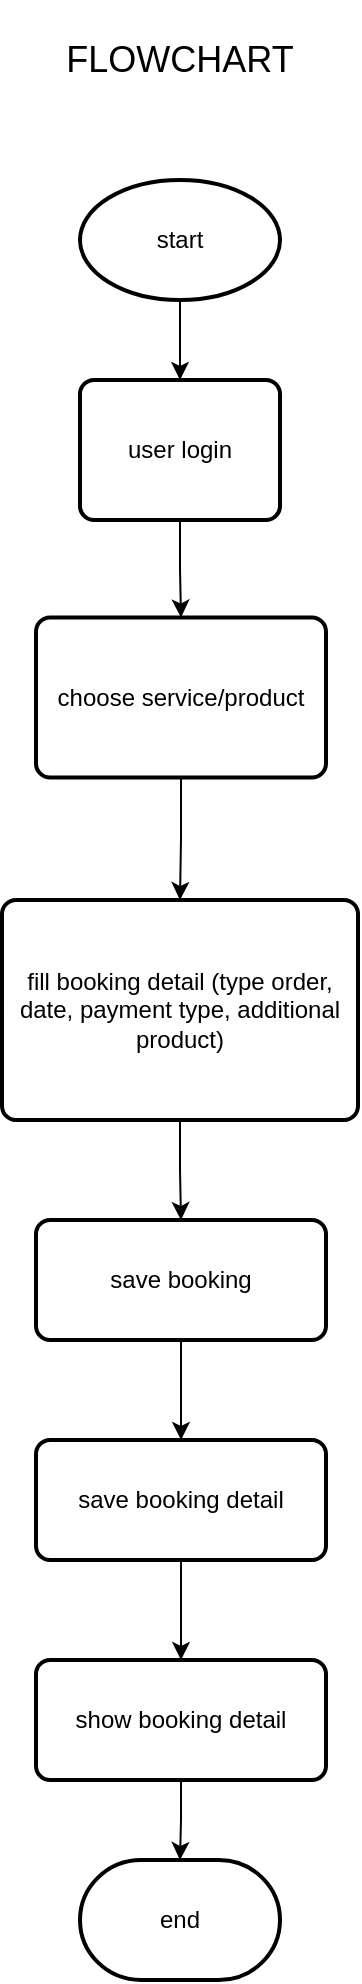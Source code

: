 <mxfile version="28.1.0" pages="5">
  <diagram name="Page-1" id="NeM-K4i7D9yhq6tZwOHm">
    <mxGraphModel dx="1678" dy="1095" grid="1" gridSize="10" guides="1" tooltips="1" connect="1" arrows="1" fold="1" page="1" pageScale="1" pageWidth="850" pageHeight="1100" math="0" shadow="0">
      <root>
        <mxCell id="0" />
        <mxCell id="1" parent="0" />
        <mxCell id="0afuvJLC-8EzgiXbO_Ry-1" value="&lt;font style=&quot;font-size: 18px;&quot;&gt;FLOWCHART&lt;/font&gt;" style="text;html=1;align=center;verticalAlign=middle;whiteSpace=wrap;rounded=0;" parent="1" vertex="1">
          <mxGeometry x="355" y="20" width="140" height="60" as="geometry" />
        </mxCell>
        <mxCell id="DWsuAbHVXny6Xt4-dN85-27" style="edgeStyle=orthogonalEdgeStyle;rounded=0;orthogonalLoop=1;jettySize=auto;html=1;exitX=0.5;exitY=1;exitDx=0;exitDy=0;exitPerimeter=0;entryX=0.5;entryY=0;entryDx=0;entryDy=0;" parent="1" source="DWsuAbHVXny6Xt4-dN85-17" target="DWsuAbHVXny6Xt4-dN85-18" edge="1">
          <mxGeometry relative="1" as="geometry" />
        </mxCell>
        <mxCell id="DWsuAbHVXny6Xt4-dN85-17" value="start" style="strokeWidth=2;html=1;shape=mxgraph.flowchart.start_1;whiteSpace=wrap;" parent="1" vertex="1">
          <mxGeometry x="375" y="110" width="100" height="60" as="geometry" />
        </mxCell>
        <mxCell id="DWsuAbHVXny6Xt4-dN85-28" style="edgeStyle=orthogonalEdgeStyle;rounded=0;orthogonalLoop=1;jettySize=auto;html=1;exitX=0.5;exitY=1;exitDx=0;exitDy=0;entryX=0.5;entryY=0;entryDx=0;entryDy=0;" parent="1" source="DWsuAbHVXny6Xt4-dN85-18" target="DWsuAbHVXny6Xt4-dN85-19" edge="1">
          <mxGeometry relative="1" as="geometry" />
        </mxCell>
        <mxCell id="DWsuAbHVXny6Xt4-dN85-18" value="user login" style="rounded=1;whiteSpace=wrap;html=1;absoluteArcSize=1;arcSize=14;strokeWidth=2;" parent="1" vertex="1">
          <mxGeometry x="375" y="210" width="100" height="70" as="geometry" />
        </mxCell>
        <mxCell id="DWsuAbHVXny6Xt4-dN85-29" style="edgeStyle=orthogonalEdgeStyle;rounded=0;orthogonalLoop=1;jettySize=auto;html=1;exitX=0.5;exitY=1;exitDx=0;exitDy=0;" parent="1" source="DWsuAbHVXny6Xt4-dN85-19" target="DWsuAbHVXny6Xt4-dN85-20" edge="1">
          <mxGeometry relative="1" as="geometry" />
        </mxCell>
        <mxCell id="DWsuAbHVXny6Xt4-dN85-19" value="choose service/product" style="rounded=1;whiteSpace=wrap;html=1;absoluteArcSize=1;arcSize=14;strokeWidth=2;" parent="1" vertex="1">
          <mxGeometry x="353" y="328.75" width="145" height="80" as="geometry" />
        </mxCell>
        <mxCell id="DWsuAbHVXny6Xt4-dN85-30" style="edgeStyle=orthogonalEdgeStyle;rounded=0;orthogonalLoop=1;jettySize=auto;html=1;exitX=0.5;exitY=1;exitDx=0;exitDy=0;entryX=0.5;entryY=0;entryDx=0;entryDy=0;" parent="1" source="DWsuAbHVXny6Xt4-dN85-20" target="DWsuAbHVXny6Xt4-dN85-21" edge="1">
          <mxGeometry relative="1" as="geometry" />
        </mxCell>
        <mxCell id="DWsuAbHVXny6Xt4-dN85-20" value="fill booking detail (type order, date, payment type, additional product)" style="rounded=1;whiteSpace=wrap;html=1;absoluteArcSize=1;arcSize=14;strokeWidth=2;" parent="1" vertex="1">
          <mxGeometry x="336" y="470" width="178" height="110" as="geometry" />
        </mxCell>
        <mxCell id="DWsuAbHVXny6Xt4-dN85-31" style="edgeStyle=orthogonalEdgeStyle;rounded=0;orthogonalLoop=1;jettySize=auto;html=1;exitX=0.5;exitY=1;exitDx=0;exitDy=0;entryX=0.5;entryY=0;entryDx=0;entryDy=0;" parent="1" source="DWsuAbHVXny6Xt4-dN85-21" target="DWsuAbHVXny6Xt4-dN85-22" edge="1">
          <mxGeometry relative="1" as="geometry" />
        </mxCell>
        <mxCell id="DWsuAbHVXny6Xt4-dN85-21" value="save booking" style="rounded=1;whiteSpace=wrap;html=1;absoluteArcSize=1;arcSize=14;strokeWidth=2;" parent="1" vertex="1">
          <mxGeometry x="353" y="630" width="145" height="60" as="geometry" />
        </mxCell>
        <mxCell id="DWsuAbHVXny6Xt4-dN85-32" style="edgeStyle=orthogonalEdgeStyle;rounded=0;orthogonalLoop=1;jettySize=auto;html=1;exitX=0.5;exitY=1;exitDx=0;exitDy=0;entryX=0.5;entryY=0;entryDx=0;entryDy=0;" parent="1" source="DWsuAbHVXny6Xt4-dN85-22" target="DWsuAbHVXny6Xt4-dN85-23" edge="1">
          <mxGeometry relative="1" as="geometry" />
        </mxCell>
        <mxCell id="DWsuAbHVXny6Xt4-dN85-22" value="save booking detail&lt;span style=&quot;color: rgba(0, 0, 0, 0); font-family: monospace; font-size: 0px; text-align: start; text-wrap-mode: nowrap;&quot;&gt;%3CmxGraphModel%3E%3Croot%3E%3CmxCell%20id%3D%220%22%2F%3E%3CmxCell%20id%3D%221%22%20parent%3D%220%22%2F%3E%3CmxCell%20id%3D%222%22%20value%3D%22choose%20service%2Fproduct%22%20style%3D%22rounded%3D1%3BwhiteSpace%3Dwrap%3Bhtml%3D1%3BabsoluteArcSize%3D1%3BarcSize%3D14%3BstrokeWidth%3D2%3B%22%20vertex%3D%221%22%20parent%3D%221%22%3E%3CmxGeometry%20x%3D%22353%22%20y%3D%22390%22%20width%3D%22145%22%20height%3D%2280%22%20as%3D%22geometry%22%2F%3E%3C%2FmxCell%3E%3C%2Froot%3E%3C%2FmxGraphModel%3E&lt;/span&gt;" style="rounded=1;whiteSpace=wrap;html=1;absoluteArcSize=1;arcSize=14;strokeWidth=2;" parent="1" vertex="1">
          <mxGeometry x="353" y="740" width="145" height="60" as="geometry" />
        </mxCell>
        <mxCell id="DWsuAbHVXny6Xt4-dN85-23" value="show booking detail" style="rounded=1;whiteSpace=wrap;html=1;absoluteArcSize=1;arcSize=14;strokeWidth=2;" parent="1" vertex="1">
          <mxGeometry x="353" y="850" width="145" height="60" as="geometry" />
        </mxCell>
        <mxCell id="DWsuAbHVXny6Xt4-dN85-25" value="end" style="strokeWidth=2;html=1;shape=mxgraph.flowchart.terminator;whiteSpace=wrap;" parent="1" vertex="1">
          <mxGeometry x="375" y="950" width="100" height="60" as="geometry" />
        </mxCell>
        <mxCell id="DWsuAbHVXny6Xt4-dN85-33" style="edgeStyle=orthogonalEdgeStyle;rounded=0;orthogonalLoop=1;jettySize=auto;html=1;exitX=0.5;exitY=1;exitDx=0;exitDy=0;entryX=0.5;entryY=0;entryDx=0;entryDy=0;entryPerimeter=0;" parent="1" source="DWsuAbHVXny6Xt4-dN85-23" target="DWsuAbHVXny6Xt4-dN85-25" edge="1">
          <mxGeometry relative="1" as="geometry" />
        </mxCell>
      </root>
    </mxGraphModel>
  </diagram>
  <diagram name="Page-1" id="Git4039rESHtCyJBAhx5">
    <mxGraphModel dx="1434" dy="892" grid="1" gridSize="10" guides="1" tooltips="1" connect="1" arrows="1" fold="1" page="1" pageScale="1" pageWidth="850" pageHeight="1100" math="0" shadow="0">
      <root>
        <mxCell id="0" />
        <mxCell id="1" parent="0" />
        <mxCell id="CC4aqJchzhiPDPl2jEsy-1" value="Sistem" style="shape=umlActor;verticalLabelPosition=bottom;verticalAlign=top;html=1;outlineConnect=0;" parent="1" vertex="1">
          <mxGeometry x="720" y="600" width="90" height="180" as="geometry" />
        </mxCell>
        <mxCell id="CC4aqJchzhiPDPl2jEsy-2" value="Pasien" style="shape=umlActor;verticalLabelPosition=bottom;verticalAlign=top;html=1;outlineConnect=0;" parent="1" vertex="1">
          <mxGeometry x="40" y="180" width="90" height="180" as="geometry" />
        </mxCell>
        <mxCell id="CC4aqJchzhiPDPl2jEsy-12" value="Dokumen Identitas Diri" style="ellipse;whiteSpace=wrap;html=1;fontSize=17;" parent="1" vertex="1">
          <mxGeometry x="332" y="10" width="187" height="100" as="geometry" />
        </mxCell>
        <mxCell id="CC4aqJchzhiPDPl2jEsy-13" value="Kartu Asuransi Kesehatan" style="ellipse;whiteSpace=wrap;html=1;fontSize=17;" parent="1" vertex="1">
          <mxGeometry x="331" y="120" width="187" height="100" as="geometry" />
        </mxCell>
        <mxCell id="CC4aqJchzhiPDPl2jEsy-14" value="Jadwal Berobat" style="ellipse;whiteSpace=wrap;html=1;fontSize=17;" parent="1" vertex="1">
          <mxGeometry x="331" y="230" width="187" height="100" as="geometry" />
        </mxCell>
        <mxCell id="CC4aqJchzhiPDPl2jEsy-15" value="Riwayat Medis" style="ellipse;whiteSpace=wrap;html=1;fontSize=17;" parent="1" vertex="1">
          <mxGeometry x="331" y="340" width="187" height="100" as="geometry" />
        </mxCell>
        <mxCell id="CC4aqJchzhiPDPl2jEsy-18" value="" style="endArrow=none;html=1;rounded=0;entryX=0;entryY=0.5;entryDx=0;entryDy=0;" parent="1" target="CC4aqJchzhiPDPl2jEsy-12" edge="1">
          <mxGeometry width="50" height="50" relative="1" as="geometry">
            <mxPoint x="200" y="60" as="sourcePoint" />
            <mxPoint x="240" y="80" as="targetPoint" />
          </mxGeometry>
        </mxCell>
        <mxCell id="CC4aqJchzhiPDPl2jEsy-19" value="" style="endArrow=none;html=1;rounded=0;" parent="1" edge="1">
          <mxGeometry width="50" height="50" relative="1" as="geometry">
            <mxPoint x="200" y="500" as="sourcePoint" />
            <mxPoint x="200" y="270" as="targetPoint" />
          </mxGeometry>
        </mxCell>
        <mxCell id="CC4aqJchzhiPDPl2jEsy-20" value="" style="endArrow=none;html=1;rounded=0;" parent="1" edge="1">
          <mxGeometry width="50" height="50" relative="1" as="geometry">
            <mxPoint x="201" y="390" as="sourcePoint" />
            <mxPoint x="330" y="390" as="targetPoint" />
          </mxGeometry>
        </mxCell>
        <mxCell id="CC4aqJchzhiPDPl2jEsy-21" value="" style="endArrow=none;html=1;rounded=0;" parent="1" edge="1">
          <mxGeometry width="50" height="50" relative="1" as="geometry">
            <mxPoint x="200" y="270" as="sourcePoint" />
            <mxPoint x="200" y="60" as="targetPoint" />
          </mxGeometry>
        </mxCell>
        <mxCell id="CC4aqJchzhiPDPl2jEsy-22" value="" style="endArrow=none;html=1;rounded=0;" parent="1" edge="1">
          <mxGeometry width="50" height="50" relative="1" as="geometry">
            <mxPoint x="130" y="269.5" as="sourcePoint" />
            <mxPoint x="200" y="270" as="targetPoint" />
          </mxGeometry>
        </mxCell>
        <mxCell id="CC4aqJchzhiPDPl2jEsy-24" value="" style="endArrow=none;html=1;rounded=0;entryX=0;entryY=0.5;entryDx=0;entryDy=0;" parent="1" edge="1">
          <mxGeometry width="50" height="50" relative="1" as="geometry">
            <mxPoint x="199" y="169.5" as="sourcePoint" />
            <mxPoint x="332" y="169.5" as="targetPoint" />
          </mxGeometry>
        </mxCell>
        <mxCell id="CC4aqJchzhiPDPl2jEsy-25" value="" style="endArrow=none;html=1;rounded=0;entryX=0;entryY=0.5;entryDx=0;entryDy=0;" parent="1" edge="1">
          <mxGeometry width="50" height="50" relative="1" as="geometry">
            <mxPoint x="199" y="500" as="sourcePoint" />
            <mxPoint x="331" y="500" as="targetPoint" />
          </mxGeometry>
        </mxCell>
        <mxCell id="CC4aqJchzhiPDPl2jEsy-26" value="Kartu Berobat" style="ellipse;whiteSpace=wrap;html=1;fontSize=17;" parent="1" vertex="1">
          <mxGeometry x="331" y="450" width="187" height="100" as="geometry" />
        </mxCell>
        <mxCell id="CC4aqJchzhiPDPl2jEsy-29" value="Pengumpulan Data" style="ellipse;whiteSpace=wrap;html=1;fontSize=17;" parent="1" vertex="1">
          <mxGeometry x="331" y="560" width="187" height="100" as="geometry" />
        </mxCell>
        <mxCell id="CC4aqJchzhiPDPl2jEsy-32" value="Pendaftaran" style="ellipse;whiteSpace=wrap;html=1;fontSize=17;" parent="1" vertex="1">
          <mxGeometry x="331" y="670" width="187" height="100" as="geometry" />
        </mxCell>
        <mxCell id="CC4aqJchzhiPDPl2jEsy-33" value="Evaluasi Hasil" style="ellipse;whiteSpace=wrap;html=1;fontSize=17;" parent="1" vertex="1">
          <mxGeometry x="331" y="780" width="187" height="100" as="geometry" />
        </mxCell>
        <mxCell id="CC4aqJchzhiPDPl2jEsy-34" value="Konsultasi Hasil" style="ellipse;whiteSpace=wrap;html=1;fontSize=17;" parent="1" vertex="1">
          <mxGeometry x="331" y="890" width="187" height="100" as="geometry" />
        </mxCell>
        <mxCell id="CC4aqJchzhiPDPl2jEsy-35" value="" style="endArrow=none;html=1;rounded=0;exitX=1;exitY=0.5;exitDx=0;exitDy=0;" parent="1" source="CC4aqJchzhiPDPl2jEsy-14" edge="1">
          <mxGeometry width="50" height="50" relative="1" as="geometry">
            <mxPoint x="610" y="470" as="sourcePoint" />
            <mxPoint x="680" y="280" as="targetPoint" />
          </mxGeometry>
        </mxCell>
        <mxCell id="CC4aqJchzhiPDPl2jEsy-36" value="" style="endArrow=none;html=1;rounded=0;exitX=1;exitY=0.5;exitDx=0;exitDy=0;" parent="1" edge="1">
          <mxGeometry width="50" height="50" relative="1" as="geometry">
            <mxPoint x="519" y="609.5" as="sourcePoint" />
            <mxPoint x="681" y="609.5" as="targetPoint" />
          </mxGeometry>
        </mxCell>
        <mxCell id="CC4aqJchzhiPDPl2jEsy-37" value="" style="endArrow=none;html=1;rounded=0;exitX=1;exitY=0.5;exitDx=0;exitDy=0;" parent="1" edge="1">
          <mxGeometry width="50" height="50" relative="1" as="geometry">
            <mxPoint x="519" y="719.5" as="sourcePoint" />
            <mxPoint x="681" y="719.5" as="targetPoint" />
          </mxGeometry>
        </mxCell>
        <mxCell id="CC4aqJchzhiPDPl2jEsy-38" value="" style="endArrow=none;html=1;rounded=0;exitX=1;exitY=0.5;exitDx=0;exitDy=0;" parent="1" edge="1">
          <mxGeometry width="50" height="50" relative="1" as="geometry">
            <mxPoint x="519" y="829.5" as="sourcePoint" />
            <mxPoint x="681" y="829.5" as="targetPoint" />
          </mxGeometry>
        </mxCell>
        <mxCell id="CC4aqJchzhiPDPl2jEsy-39" value="" style="endArrow=none;html=1;rounded=0;exitX=1;exitY=0.5;exitDx=0;exitDy=0;" parent="1" edge="1">
          <mxGeometry width="50" height="50" relative="1" as="geometry">
            <mxPoint x="519" y="939.5" as="sourcePoint" />
            <mxPoint x="681" y="939.5" as="targetPoint" />
          </mxGeometry>
        </mxCell>
        <mxCell id="CC4aqJchzhiPDPl2jEsy-40" value="" style="endArrow=none;html=1;rounded=0;" parent="1" edge="1">
          <mxGeometry width="50" height="50" relative="1" as="geometry">
            <mxPoint x="680" y="940" as="sourcePoint" />
            <mxPoint x="680" y="280" as="targetPoint" />
          </mxGeometry>
        </mxCell>
        <mxCell id="FaXAgw3pXTeoRuxLlCht-1" value="CEK KESEHATAN" style="text;html=1;align=center;verticalAlign=middle;resizable=0;points=[];autosize=1;strokeColor=none;fillColor=none;labelBorderColor=none;fontSize=22;fontStyle=1" vertex="1" parent="1">
          <mxGeometry x="30" width="200" height="40" as="geometry" />
        </mxCell>
      </root>
    </mxGraphModel>
  </diagram>
  <diagram name="Page-2" id="U6Bo2FG6BUy8YWAfu0vT">
    <mxGraphModel dx="1434" dy="892" grid="1" gridSize="10" guides="1" tooltips="1" connect="1" arrows="1" fold="1" page="1" pageScale="1" pageWidth="850" pageHeight="1100" math="0" shadow="0">
      <root>
        <mxCell id="0" />
        <mxCell id="1" parent="0" />
        <mxCell id="5EurBpPoySWQC8KmMuvp-2" value="Customer" style="swimlane;whiteSpace=wrap;html=1;fontSize=16;" parent="1" vertex="1">
          <mxGeometry x="160" y="90" width="230" height="140" as="geometry" />
        </mxCell>
        <mxCell id="5EurBpPoySWQC8KmMuvp-3" value="id&lt;div&gt;nama&lt;/div&gt;&lt;div&gt;alamat&lt;/div&gt;&lt;div&gt;nomor&lt;/div&gt;&lt;div&gt;Telepon&lt;/div&gt;" style="text;align=left;verticalAlign=middle;resizable=0;points=[];autosize=1;strokeColor=none;fillColor=none;fontSize=16;html=1;labelBackgroundColor=none;" parent="5EurBpPoySWQC8KmMuvp-2" vertex="1">
          <mxGeometry x="10" y="30" width="80" height="110" as="geometry" />
        </mxCell>
        <mxCell id="IzaKbGfoU3tMiJlr7mt8-5" value="&lt;font style=&quot;font-size: 22px;&quot;&gt;Pinjaman Uang DI Bank&lt;/font&gt;" style="text;html=1;align=center;verticalAlign=middle;resizable=0;points=[];autosize=1;strokeColor=none;fillColor=none;labelBorderColor=none;fontSize=22;fontStyle=1" vertex="1" parent="1">
          <mxGeometry width="260" height="40" as="geometry" />
        </mxCell>
        <mxCell id="IzaKbGfoU3tMiJlr7mt8-10" value="Metode" style="swimlane;whiteSpace=wrap;html=1;fontSize=16;fontStyle=1" vertex="1" parent="1">
          <mxGeometry x="160" y="230" width="230" height="120" as="geometry" />
        </mxCell>
        <mxCell id="5EurBpPoySWQC8KmMuvp-5" value="&lt;span style=&quot;font-size: 16px;&quot;&gt;Ajukan Pinjaman&amp;nbsp;&lt;/span&gt;&lt;div&gt;&lt;span style=&quot;font-size: 16px;&quot;&gt;Bayar Angsuran&amp;nbsp;&lt;/span&gt;&lt;/div&gt;" style="text;html=1;align=left;verticalAlign=middle;resizable=0;points=[];autosize=1;strokeColor=none;fillColor=none;" parent="IzaKbGfoU3tMiJlr7mt8-10" vertex="1">
          <mxGeometry x="10" y="40" width="150" height="50" as="geometry" />
        </mxCell>
        <mxCell id="IzaKbGfoU3tMiJlr7mt8-15" value="Pinjaman" style="swimlane;whiteSpace=wrap;html=1;fontSize=16;" vertex="1" parent="1">
          <mxGeometry x="460" y="90" width="230" height="140" as="geometry" />
        </mxCell>
        <mxCell id="IzaKbGfoU3tMiJlr7mt8-16" value="id&lt;div&gt;jumlah pinjaman&lt;/div&gt;&lt;div&gt;bunga jangka waktu&amp;nbsp;&lt;/div&gt;&lt;div&gt;status&lt;/div&gt;" style="text;align=left;verticalAlign=middle;resizable=0;points=[];autosize=1;strokeColor=none;fillColor=none;fontSize=16;html=1;labelBackgroundColor=none;" vertex="1" parent="IzaKbGfoU3tMiJlr7mt8-15">
          <mxGeometry x="10" y="40" width="170" height="90" as="geometry" />
        </mxCell>
        <mxCell id="IzaKbGfoU3tMiJlr7mt8-17" value="Metode" style="swimlane;whiteSpace=wrap;html=1;fontSize=16;fontStyle=1" vertex="1" parent="1">
          <mxGeometry x="460" y="230" width="230" height="120" as="geometry" />
        </mxCell>
        <mxCell id="IzaKbGfoU3tMiJlr7mt8-18" value="&lt;span style=&quot;font-size: 16px;&quot;&gt;Hitung Cicilan&amp;nbsp;&lt;/span&gt;&lt;div&gt;&lt;span style=&quot;font-size: 16px;&quot;&gt;Proses Pembayaran&lt;/span&gt;&lt;/div&gt;" style="text;html=1;align=left;verticalAlign=middle;resizable=0;points=[];autosize=1;strokeColor=none;fillColor=none;" vertex="1" parent="IzaKbGfoU3tMiJlr7mt8-17">
          <mxGeometry x="10" y="40" width="170" height="50" as="geometry" />
        </mxCell>
        <mxCell id="IzaKbGfoU3tMiJlr7mt8-19" value="Bank" style="swimlane;whiteSpace=wrap;html=1;fontSize=16;" vertex="1" parent="1">
          <mxGeometry x="160" y="410" width="230" height="140" as="geometry" />
        </mxCell>
        <mxCell id="IzaKbGfoU3tMiJlr7mt8-20" value="nama&amp;nbsp;&lt;div&gt;alamat&amp;nbsp;&lt;/div&gt;&lt;div&gt;nomor tlp&lt;/div&gt;" style="text;align=left;verticalAlign=middle;resizable=0;points=[];autosize=1;strokeColor=none;fillColor=none;fontSize=16;html=1;labelBackgroundColor=none;" vertex="1" parent="IzaKbGfoU3tMiJlr7mt8-19">
          <mxGeometry x="10" y="50" width="90" height="70" as="geometry" />
        </mxCell>
        <mxCell id="IzaKbGfoU3tMiJlr7mt8-21" value="Metode" style="swimlane;whiteSpace=wrap;html=1;fontSize=16;fontStyle=1" vertex="1" parent="1">
          <mxGeometry x="160" y="550" width="230" height="120" as="geometry" />
        </mxCell>
        <mxCell id="IzaKbGfoU3tMiJlr7mt8-22" value="&lt;span style=&quot;font-size: 16px;&quot;&gt;Proses Pinjaman&lt;/span&gt;&lt;div&gt;&lt;span style=&quot;font-size: 16px;&quot;&gt;Tinjauan Pinjaman&lt;/span&gt;&lt;/div&gt;" style="text;html=1;align=left;verticalAlign=middle;resizable=0;points=[];autosize=1;strokeColor=none;fillColor=none;" vertex="1" parent="IzaKbGfoU3tMiJlr7mt8-21">
          <mxGeometry x="10" y="40" width="160" height="50" as="geometry" />
        </mxCell>
        <mxCell id="IzaKbGfoU3tMiJlr7mt8-23" value="Pembayaran" style="swimlane;whiteSpace=wrap;html=1;fontSize=16;" vertex="1" parent="1">
          <mxGeometry x="460" y="410" width="230" height="140" as="geometry" />
        </mxCell>
        <mxCell id="IzaKbGfoU3tMiJlr7mt8-24" value="id&amp;nbsp;&lt;div&gt;tanggal pembayaran&amp;nbsp;&lt;/div&gt;&lt;div&gt;jumlah bayar&lt;/div&gt;" style="text;align=left;verticalAlign=middle;resizable=0;points=[];autosize=1;strokeColor=none;fillColor=none;fontSize=16;html=1;labelBackgroundColor=none;" vertex="1" parent="IzaKbGfoU3tMiJlr7mt8-23">
          <mxGeometry x="10" y="50" width="170" height="70" as="geometry" />
        </mxCell>
        <mxCell id="IzaKbGfoU3tMiJlr7mt8-25" value="Metode" style="swimlane;whiteSpace=wrap;html=1;fontSize=16;fontStyle=1" vertex="1" parent="1">
          <mxGeometry x="460" y="550" width="230" height="120" as="geometry" />
        </mxCell>
        <mxCell id="IzaKbGfoU3tMiJlr7mt8-26" value="&lt;span style=&quot;font-size: 16px;&quot;&gt;Konfirmasi Pembayaran&lt;/span&gt;" style="text;html=1;align=left;verticalAlign=middle;resizable=0;points=[];autosize=1;strokeColor=none;fillColor=none;" vertex="1" parent="IzaKbGfoU3tMiJlr7mt8-25">
          <mxGeometry x="10" y="50" width="190" height="30" as="geometry" />
        </mxCell>
      </root>
    </mxGraphModel>
  </diagram>
  <diagram name="Page-3" id="qv0pPqj2CppMlDXudNFa">
    <mxGraphModel dx="1687" dy="1049" grid="1" gridSize="10" guides="1" tooltips="1" connect="1" arrows="1" fold="1" page="1" pageScale="1" pageWidth="850" pageHeight="1100" math="0" shadow="0">
      <root>
        <mxCell id="0" />
        <mxCell id="1" parent="0" />
        <mxCell id="2FItiNZ8IswHbLL8AgSO-30" value="" style="endArrow=classic;html=1;rounded=0;" edge="1" parent="1">
          <mxGeometry width="50" height="50" relative="1" as="geometry">
            <mxPoint x="209.76" y="314.76" as="sourcePoint" />
            <mxPoint x="170" y="314.84" as="targetPoint" />
          </mxGeometry>
        </mxCell>
        <mxCell id="2FItiNZ8IswHbLL8AgSO-1" value="&lt;font style=&quot;font-size: 22px;&quot;&gt;Rumah Sakit&lt;/font&gt;" style="text;html=1;align=center;verticalAlign=middle;resizable=0;points=[];autosize=1;strokeColor=none;fillColor=none;labelBorderColor=none;fontSize=22;fontStyle=1" vertex="1" parent="1">
          <mxGeometry x="55" width="150" height="40" as="geometry" />
        </mxCell>
        <mxCell id="2FItiNZ8IswHbLL8AgSO-13" style="edgeStyle=orthogonalEdgeStyle;rounded=0;orthogonalLoop=1;jettySize=auto;html=1;exitX=0.5;exitY=1;exitDx=0;exitDy=0;" edge="1" parent="1" source="2FItiNZ8IswHbLL8AgSO-3">
          <mxGeometry relative="1" as="geometry">
            <mxPoint x="40" y="720" as="targetPoint" />
          </mxGeometry>
        </mxCell>
        <mxCell id="2FItiNZ8IswHbLL8AgSO-3" value="Pasien" style="text;html=1;align=center;verticalAlign=middle;whiteSpace=wrap;rounded=0;fontSize=20;" vertex="1" parent="1">
          <mxGeometry x="10" y="60" width="60" height="30" as="geometry" />
        </mxCell>
        <mxCell id="2FItiNZ8IswHbLL8AgSO-16" style="edgeStyle=orthogonalEdgeStyle;rounded=0;orthogonalLoop=1;jettySize=auto;html=1;" edge="1" parent="1">
          <mxGeometry relative="1" as="geometry">
            <mxPoint x="324.5" y="720" as="targetPoint" />
            <mxPoint x="325" y="90" as="sourcePoint" />
          </mxGeometry>
        </mxCell>
        <mxCell id="2FItiNZ8IswHbLL8AgSO-4" value="Sistem Pendaftaran" style="text;html=1;align=center;verticalAlign=middle;whiteSpace=wrap;rounded=0;fontSize=20;" vertex="1" parent="1">
          <mxGeometry x="270" y="50" width="110" height="30" as="geometry" />
        </mxCell>
        <mxCell id="2FItiNZ8IswHbLL8AgSO-14" style="edgeStyle=orthogonalEdgeStyle;rounded=0;orthogonalLoop=1;jettySize=auto;html=1;exitX=0.5;exitY=1;exitDx=0;exitDy=0;" edge="1" parent="1" source="2FItiNZ8IswHbLL8AgSO-5">
          <mxGeometry relative="1" as="geometry">
            <mxPoint x="170" y="720" as="targetPoint" />
          </mxGeometry>
        </mxCell>
        <mxCell id="2FItiNZ8IswHbLL8AgSO-5" value="Reseptionis" style="text;html=1;align=center;verticalAlign=middle;whiteSpace=wrap;rounded=0;fontSize=20;" vertex="1" parent="1">
          <mxGeometry x="140" y="60" width="60" height="30" as="geometry" />
        </mxCell>
        <mxCell id="2FItiNZ8IswHbLL8AgSO-17" style="edgeStyle=orthogonalEdgeStyle;rounded=0;orthogonalLoop=1;jettySize=auto;html=1;exitX=0.5;exitY=1;exitDx=0;exitDy=0;" edge="1" parent="1" source="2FItiNZ8IswHbLL8AgSO-6">
          <mxGeometry relative="1" as="geometry">
            <mxPoint x="480" y="720" as="targetPoint" />
          </mxGeometry>
        </mxCell>
        <mxCell id="2FItiNZ8IswHbLL8AgSO-6" value="Database" style="text;html=1;align=center;verticalAlign=middle;whiteSpace=wrap;rounded=0;fontSize=20;" vertex="1" parent="1">
          <mxGeometry x="450" y="60" width="60" height="30" as="geometry" />
        </mxCell>
        <mxCell id="2FItiNZ8IswHbLL8AgSO-18" style="edgeStyle=orthogonalEdgeStyle;rounded=0;orthogonalLoop=1;jettySize=auto;html=1;exitX=0.5;exitY=1;exitDx=0;exitDy=0;" edge="1" parent="1" source="2FItiNZ8IswHbLL8AgSO-7">
          <mxGeometry relative="1" as="geometry">
            <mxPoint x="610" y="720" as="targetPoint" />
          </mxGeometry>
        </mxCell>
        <mxCell id="2FItiNZ8IswHbLL8AgSO-7" value="Dokter" style="text;html=1;align=center;verticalAlign=middle;whiteSpace=wrap;rounded=0;fontSize=20;" vertex="1" parent="1">
          <mxGeometry x="580" y="60" width="60" height="30" as="geometry" />
        </mxCell>
        <mxCell id="2FItiNZ8IswHbLL8AgSO-19" style="edgeStyle=orthogonalEdgeStyle;rounded=0;orthogonalLoop=1;jettySize=auto;html=1;" edge="1" parent="1">
          <mxGeometry relative="1" as="geometry">
            <mxPoint x="775" y="720" as="targetPoint" />
            <mxPoint x="775" y="90" as="sourcePoint" />
          </mxGeometry>
        </mxCell>
        <mxCell id="2FItiNZ8IswHbLL8AgSO-9" value="Sistem Rekam Medis" style="text;html=1;align=center;verticalAlign=middle;whiteSpace=wrap;rounded=0;fontSize=20;" vertex="1" parent="1">
          <mxGeometry x="710" y="50" width="130" height="30" as="geometry" />
        </mxCell>
        <mxCell id="2FItiNZ8IswHbLL8AgSO-20" value="&lt;font color=&quot;#ff0000&quot;&gt;Daftar&lt;/font&gt;" style="text;html=1;align=center;verticalAlign=middle;resizable=0;points=[];autosize=1;strokeColor=none;fillColor=none;fontSize=15;" vertex="1" parent="1">
          <mxGeometry x="75" y="150" width="60" height="30" as="geometry" />
        </mxCell>
        <mxCell id="2FItiNZ8IswHbLL8AgSO-21" value="" style="endArrow=classic;html=1;rounded=0;exitX=1.052;exitY=0.502;exitDx=0;exitDy=0;exitPerimeter=0;" edge="1" parent="1">
          <mxGeometry width="50" height="50" relative="1" as="geometry">
            <mxPoint x="133.12" y="165.02" as="sourcePoint" />
            <mxPoint x="170" y="164.96" as="targetPoint" />
          </mxGeometry>
        </mxCell>
        <mxCell id="2FItiNZ8IswHbLL8AgSO-22" value="&lt;font color=&quot;#ff0800&quot;&gt;Masukan &lt;/font&gt;&lt;font color=&quot;#000000&quot;&gt;Data&lt;/font&gt;" style="text;html=1;align=center;verticalAlign=middle;resizable=0;points=[];autosize=1;fontSize=15;fontColor=#ff0000;" vertex="1" parent="1">
          <mxGeometry x="180" y="180" width="120" height="30" as="geometry" />
        </mxCell>
        <mxCell id="2FItiNZ8IswHbLL8AgSO-23" value="" style="endArrow=classic;html=1;rounded=0;" edge="1" parent="1">
          <mxGeometry width="50" height="50" relative="1" as="geometry">
            <mxPoint x="295" y="195.163" as="sourcePoint" />
            <mxPoint x="325" y="194.83" as="targetPoint" />
          </mxGeometry>
        </mxCell>
        <mxCell id="2FItiNZ8IswHbLL8AgSO-24" value="&lt;font color=&quot;#ff0000&quot;&gt;Verifikasi&lt;/font&gt;" style="text;html=1;align=center;verticalAlign=middle;resizable=0;points=[];autosize=1;strokeColor=none;fillColor=none;fontSize=15;" vertex="1" parent="1">
          <mxGeometry x="350" y="200" width="80" height="30" as="geometry" />
        </mxCell>
        <mxCell id="2FItiNZ8IswHbLL8AgSO-25" value="" style="endArrow=classic;html=1;rounded=0;exitX=1.052;exitY=0.502;exitDx=0;exitDy=0;exitPerimeter=0;" edge="1" parent="1" source="2FItiNZ8IswHbLL8AgSO-24">
          <mxGeometry width="50" height="50" relative="1" as="geometry">
            <mxPoint x="420" y="215" as="sourcePoint" />
            <mxPoint x="480" y="215" as="targetPoint" />
          </mxGeometry>
        </mxCell>
        <mxCell id="2FItiNZ8IswHbLL8AgSO-26" value="&lt;font color=&quot;#ff0000&quot;&gt;Simpan&amp;nbsp;&lt;/font&gt;Data" style="text;html=1;align=center;verticalAlign=middle;resizable=0;points=[];autosize=1;strokeColor=none;fillColor=none;fontSize=15;" vertex="1" parent="1">
          <mxGeometry x="360" y="260" width="110" height="30" as="geometry" />
        </mxCell>
        <mxCell id="2FItiNZ8IswHbLL8AgSO-28" value="" style="endArrow=classic;html=1;rounded=0;" edge="1" parent="1">
          <mxGeometry width="50" height="50" relative="1" as="geometry">
            <mxPoint x="365" y="274.88" as="sourcePoint" />
            <mxPoint x="325" y="275.12" as="targetPoint" />
          </mxGeometry>
        </mxCell>
        <mxCell id="2FItiNZ8IswHbLL8AgSO-29" value="&lt;font color=&quot;#ff0800&quot;&gt;Nomor &lt;/font&gt;&lt;font color=&quot;#000000&quot;&gt;Antrian&lt;/font&gt;" style="text;html=1;align=center;verticalAlign=middle;resizable=0;points=[];autosize=1;fontSize=15;fontColor=#ff0000;" vertex="1" parent="1">
          <mxGeometry x="205" y="300" width="120" height="30" as="geometry" />
        </mxCell>
        <mxCell id="2FItiNZ8IswHbLL8AgSO-31" value="&lt;font color=&quot;#ff0800&quot;&gt;Terima&lt;/font&gt;" style="text;html=1;align=center;verticalAlign=middle;resizable=0;points=[];autosize=1;fontSize=15;fontColor=#ff0000;" vertex="1" parent="1">
          <mxGeometry x="80" y="340" width="70" height="30" as="geometry" />
        </mxCell>
        <mxCell id="2FItiNZ8IswHbLL8AgSO-32" value="" style="endArrow=classic;html=1;rounded=0;" edge="1" parent="1">
          <mxGeometry width="50" height="50" relative="1" as="geometry">
            <mxPoint x="90" y="354.86" as="sourcePoint" />
            <mxPoint x="40" y="354.94" as="targetPoint" />
          </mxGeometry>
        </mxCell>
        <mxCell id="2FItiNZ8IswHbLL8AgSO-33" value="&lt;font color=&quot;#ff0800&quot;&gt;Tunggu&lt;/font&gt;" style="text;html=1;align=center;verticalAlign=middle;resizable=0;points=[];autosize=1;fontSize=15;fontColor=#ff0000;" vertex="1" parent="1">
          <mxGeometry x="65" y="410" width="70" height="30" as="geometry" />
        </mxCell>
        <mxCell id="2FItiNZ8IswHbLL8AgSO-34" value="" style="endArrow=classic;html=1;rounded=0;" edge="1" parent="1">
          <mxGeometry width="50" height="50" relative="1" as="geometry">
            <mxPoint x="130" y="425" as="sourcePoint" />
            <mxPoint x="170" y="424.94" as="targetPoint" />
          </mxGeometry>
        </mxCell>
        <mxCell id="2FItiNZ8IswHbLL8AgSO-35" value="&lt;font color=&quot;#ff0800&quot;&gt;Panggil&lt;/font&gt;" style="text;html=1;align=center;verticalAlign=middle;resizable=0;points=[];autosize=1;fontSize=15;fontColor=#ff0000;" vertex="1" parent="1">
          <mxGeometry x="510" y="440" width="70" height="30" as="geometry" />
        </mxCell>
        <mxCell id="2FItiNZ8IswHbLL8AgSO-36" value="" style="endArrow=classic;html=1;rounded=0;" edge="1" parent="1">
          <mxGeometry width="50" height="50" relative="1" as="geometry">
            <mxPoint x="582" y="457" as="sourcePoint" />
            <mxPoint x="610" y="457" as="targetPoint" />
          </mxGeometry>
        </mxCell>
        <mxCell id="2FItiNZ8IswHbLL8AgSO-38" value="&lt;font color=&quot;#ff0800&quot;&gt;Minta &lt;/font&gt;&lt;font color=&quot;#000000&quot;&gt;Rekam&lt;/font&gt;" style="text;html=1;align=center;verticalAlign=middle;resizable=0;points=[];autosize=1;fontSize=15;fontColor=#ff0000;" vertex="1" parent="1">
          <mxGeometry x="620" y="470" width="110" height="30" as="geometry" />
        </mxCell>
        <mxCell id="2FItiNZ8IswHbLL8AgSO-39" value="" style="endArrow=classic;html=1;rounded=0;" edge="1" parent="1">
          <mxGeometry width="50" height="50" relative="1" as="geometry">
            <mxPoint x="720" y="485.04" as="sourcePoint" />
            <mxPoint x="770" y="484.9" as="targetPoint" />
          </mxGeometry>
        </mxCell>
        <mxCell id="2FItiNZ8IswHbLL8AgSO-40" value="&lt;font color=&quot;#ff0800&quot;&gt;Ambil &lt;/font&gt;&lt;font color=&quot;#050000&quot;&gt;Data&lt;/font&gt;" style="text;html=1;align=center;verticalAlign=middle;resizable=0;points=[];autosize=1;fontSize=15;fontColor=#ff0000;" vertex="1" parent="1">
          <mxGeometry x="665" y="530" width="100" height="30" as="geometry" />
        </mxCell>
        <mxCell id="2FItiNZ8IswHbLL8AgSO-41" value="" style="endArrow=classic;html=1;rounded=0;" edge="1" parent="1">
          <mxGeometry width="50" height="50" relative="1" as="geometry">
            <mxPoint x="670" y="544.86" as="sourcePoint" />
            <mxPoint x="610" y="544.86" as="targetPoint" />
            <Array as="points">
              <mxPoint x="643.46" y="544.86" />
            </Array>
          </mxGeometry>
        </mxCell>
        <mxCell id="2FItiNZ8IswHbLL8AgSO-42" value="&lt;font color=&quot;#ff0800&quot;&gt;Data&lt;/font&gt;" style="text;html=1;align=center;verticalAlign=middle;resizable=0;points=[];autosize=1;fontSize=15;fontColor=#ff0000;" vertex="1" parent="1">
          <mxGeometry x="515" y="570" width="60" height="30" as="geometry" />
        </mxCell>
        <mxCell id="2FItiNZ8IswHbLL8AgSO-44" value="" style="endArrow=classic;html=1;rounded=0;" edge="1" parent="1">
          <mxGeometry width="50" height="50" relative="1" as="geometry">
            <mxPoint x="514.54" y="585" as="sourcePoint" />
            <mxPoint x="481.54" y="584.86" as="targetPoint" />
            <Array as="points">
              <mxPoint x="515" y="584.86" />
            </Array>
          </mxGeometry>
        </mxCell>
        <mxCell id="2FItiNZ8IswHbLL8AgSO-52" value="" style="endArrow=classic;html=1;rounded=0;entryX=0.001;entryY=0.659;entryDx=0;entryDy=0;entryPerimeter=0;" edge="1" parent="1">
          <mxGeometry width="50" height="50" relative="1" as="geometry">
            <mxPoint x="575" y="585.09" as="sourcePoint" />
            <mxPoint x="610.06" y="584.86" as="targetPoint" />
          </mxGeometry>
        </mxCell>
        <mxCell id="2FItiNZ8IswHbLL8AgSO-53" value="&lt;font style=&quot;font-size: 7px;&quot; color=&quot;#ff0800&quot;&gt;Rekam Medis&lt;/font&gt;" style="text;html=1;align=center;verticalAlign=middle;resizable=0;points=[];autosize=1;fontSize=7;fontColor=#ff0000;" vertex="1" parent="1">
          <mxGeometry x="510" y="600" width="70" height="20" as="geometry" />
        </mxCell>
        <mxCell id="2FItiNZ8IswHbLL8AgSO-55" value="&lt;font color=&quot;#ff0800&quot;&gt;Diagnosis&lt;/font&gt;" style="text;html=1;align=center;verticalAlign=middle;resizable=0;points=[];autosize=1;fontSize=15;fontColor=#ff0000;" vertex="1" parent="1">
          <mxGeometry x="510" y="630" width="90" height="30" as="geometry" />
        </mxCell>
        <mxCell id="2FItiNZ8IswHbLL8AgSO-56" value="" style="endArrow=classic;html=1;rounded=0;" edge="1" parent="1">
          <mxGeometry width="50" height="50" relative="1" as="geometry">
            <mxPoint x="514.54" y="645" as="sourcePoint" />
            <mxPoint x="481.54" y="644.86" as="targetPoint" />
            <Array as="points">
              <mxPoint x="515" y="644.86" />
            </Array>
          </mxGeometry>
        </mxCell>
        <mxCell id="2FItiNZ8IswHbLL8AgSO-57" value="&lt;font color=&quot;#ff0800&quot;&gt;Update &lt;/font&gt;&lt;font color=&quot;#050000&quot;&gt;Data&lt;/font&gt;" style="text;html=1;align=center;verticalAlign=middle;resizable=0;points=[];autosize=1;fontSize=15;fontColor=#ff0000;" vertex="1" parent="1">
          <mxGeometry x="640" y="690" width="110" height="30" as="geometry" />
        </mxCell>
        <mxCell id="2FItiNZ8IswHbLL8AgSO-58" value="" style="endArrow=classic;html=1;rounded=0;entryX=0.001;entryY=0.659;entryDx=0;entryDy=0;entryPerimeter=0;" edge="1" parent="1">
          <mxGeometry width="50" height="50" relative="1" as="geometry">
            <mxPoint x="740" y="705.09" as="sourcePoint" />
            <mxPoint x="775.06" y="704.86" as="targetPoint" />
          </mxGeometry>
        </mxCell>
      </root>
    </mxGraphModel>
  </diagram>
  <diagram name="Page-4" id="EJnqVEWlu2jGqxhl-kJG">
    <mxGraphModel dx="1247" dy="776" grid="1" gridSize="10" guides="1" tooltips="1" connect="1" arrows="1" fold="1" page="1" pageScale="1" pageWidth="850" pageHeight="1100" math="0" shadow="0">
      <root>
        <mxCell id="0" />
        <mxCell id="1" parent="0" />
        <mxCell id="Y49h2XaJy3uBmXdx2_wn-1" value="Bank" style="text;html=1;align=center;verticalAlign=middle;resizable=0;points=[];autosize=1;strokeColor=none;fillColor=none;fontSize=22;fontStyle=1" vertex="1" parent="1">
          <mxGeometry width="70" height="40" as="geometry" />
        </mxCell>
        <mxCell id="6QBkJ30AX3GEQUyEB6TP-1" value="Nasabah" style="text;html=1;align=center;verticalAlign=middle;resizable=0;points=[];autosize=1;strokeColor=none;fillColor=none;fontSize=15;" vertex="1" parent="1">
          <mxGeometry x="50" y="108" width="80" height="30" as="geometry" />
        </mxCell>
        <mxCell id="6QBkJ30AX3GEQUyEB6TP-2" value="Sistem Perbankan" style="text;html=1;align=center;verticalAlign=middle;resizable=0;points=[];autosize=1;strokeColor=none;fillColor=none;fontSize=15;" vertex="1" parent="1">
          <mxGeometry x="195" y="108" width="150" height="30" as="geometry" />
        </mxCell>
        <mxCell id="6QBkJ30AX3GEQUyEB6TP-3" value="Database Nasabah" style="text;html=1;align=center;verticalAlign=middle;resizable=0;points=[];autosize=1;strokeColor=none;fillColor=none;fontSize=15;" vertex="1" parent="1">
          <mxGeometry x="400" y="108" width="150" height="30" as="geometry" />
        </mxCell>
        <mxCell id="6QBkJ30AX3GEQUyEB6TP-4" value="Rekening Penerima" style="text;html=1;align=center;verticalAlign=middle;resizable=0;points=[];autosize=1;strokeColor=none;fillColor=none;fontSize=15;" vertex="1" parent="1">
          <mxGeometry x="615" y="108" width="160" height="30" as="geometry" />
        </mxCell>
        <mxCell id="6QBkJ30AX3GEQUyEB6TP-5" value="" style="endArrow=none;dashed=1;html=1;rounded=0;" edge="1" parent="1">
          <mxGeometry width="50" height="50" relative="1" as="geometry">
            <mxPoint x="90" y="920" as="sourcePoint" />
            <mxPoint x="89.55" y="138" as="targetPoint" />
          </mxGeometry>
        </mxCell>
        <mxCell id="6QBkJ30AX3GEQUyEB6TP-6" value="" style="endArrow=none;dashed=1;html=1;rounded=0;" edge="1" parent="1">
          <mxGeometry width="50" height="50" relative="1" as="geometry">
            <mxPoint x="270" y="920" as="sourcePoint" />
            <mxPoint x="269.55" y="138" as="targetPoint" />
          </mxGeometry>
        </mxCell>
        <mxCell id="6QBkJ30AX3GEQUyEB6TP-7" value="" style="endArrow=none;dashed=1;html=1;rounded=0;" edge="1" parent="1">
          <mxGeometry width="50" height="50" relative="1" as="geometry">
            <mxPoint x="475" y="920" as="sourcePoint" />
            <mxPoint x="474.55" y="138" as="targetPoint" />
          </mxGeometry>
        </mxCell>
        <mxCell id="6QBkJ30AX3GEQUyEB6TP-8" value="" style="endArrow=none;dashed=1;html=1;rounded=0;" edge="1" parent="1">
          <mxGeometry width="50" height="50" relative="1" as="geometry">
            <mxPoint x="695" y="920" as="sourcePoint" />
            <mxPoint x="694.55" y="138" as="targetPoint" />
          </mxGeometry>
        </mxCell>
        <mxCell id="6QBkJ30AX3GEQUyEB6TP-9" value="" style="endArrow=classic;html=1;rounded=0;fontColor=#FC0303;" edge="1" parent="1">
          <mxGeometry relative="1" as="geometry">
            <mxPoint x="90" y="160" as="sourcePoint" />
            <mxPoint x="270" y="160" as="targetPoint" />
          </mxGeometry>
        </mxCell>
        <mxCell id="6QBkJ30AX3GEQUyEB6TP-10" value="Label" style="edgeLabel;resizable=0;html=1;;align=center;verticalAlign=middle;" connectable="0" vertex="1" parent="6QBkJ30AX3GEQUyEB6TP-9">
          <mxGeometry relative="1" as="geometry" />
        </mxCell>
        <mxCell id="6QBkJ30AX3GEQUyEB6TP-11" value="Login" style="edgeLabel;html=1;align=center;verticalAlign=middle;resizable=0;points=[];fontSize=15;fontColor=#ff0000;" vertex="1" connectable="0" parent="6QBkJ30AX3GEQUyEB6TP-9">
          <mxGeometry x="0.002" y="2" relative="1" as="geometry">
            <mxPoint as="offset" />
          </mxGeometry>
        </mxCell>
        <mxCell id="6QBkJ30AX3GEQUyEB6TP-22" value="" style="endArrow=classic;html=1;rounded=0;fontColor=#FC0303;" edge="1" parent="1">
          <mxGeometry relative="1" as="geometry">
            <mxPoint x="90" y="210" as="sourcePoint" />
            <mxPoint x="270" y="210" as="targetPoint" />
          </mxGeometry>
        </mxCell>
        <mxCell id="6QBkJ30AX3GEQUyEB6TP-23" value="Label" style="edgeLabel;resizable=0;html=1;;align=center;verticalAlign=middle;" connectable="0" vertex="1" parent="6QBkJ30AX3GEQUyEB6TP-22">
          <mxGeometry relative="1" as="geometry" />
        </mxCell>
        <mxCell id="6QBkJ30AX3GEQUyEB6TP-24" value="Pilih &lt;font color=&quot;#050000&quot;&gt;Menu&lt;/font&gt;" style="edgeLabel;html=1;align=center;verticalAlign=middle;resizable=0;points=[];fontSize=15;fontColor=#ff0000;" vertex="1" connectable="0" parent="6QBkJ30AX3GEQUyEB6TP-22">
          <mxGeometry x="0.002" y="2" relative="1" as="geometry">
            <mxPoint as="offset" />
          </mxGeometry>
        </mxCell>
        <mxCell id="6QBkJ30AX3GEQUyEB6TP-25" value="Transfer" style="text;html=1;align=center;verticalAlign=middle;resizable=0;points=[];autosize=1;strokeColor=none;fillColor=none;fontSize=13;" vertex="1" parent="1">
          <mxGeometry x="90" y="220" width="70" height="30" as="geometry" />
        </mxCell>
        <mxCell id="6QBkJ30AX3GEQUyEB6TP-26" value="" style="endArrow=classic;html=1;rounded=0;fontColor=#FC0303;" edge="1" parent="1">
          <mxGeometry relative="1" as="geometry">
            <mxPoint x="270" y="260" as="sourcePoint" />
            <mxPoint x="475" y="260" as="targetPoint" />
          </mxGeometry>
        </mxCell>
        <mxCell id="6QBkJ30AX3GEQUyEB6TP-27" value="Label" style="edgeLabel;resizable=0;html=1;;align=center;verticalAlign=middle;" connectable="0" vertex="1" parent="6QBkJ30AX3GEQUyEB6TP-26">
          <mxGeometry relative="1" as="geometry" />
        </mxCell>
        <mxCell id="6QBkJ30AX3GEQUyEB6TP-28" value="Minta &lt;font color=&quot;#050000&quot;&gt;Info Rekening Tujuan&lt;/font&gt;" style="edgeLabel;html=1;align=center;verticalAlign=middle;resizable=0;points=[];fontSize=15;fontColor=#ff0000;" vertex="1" connectable="0" parent="6QBkJ30AX3GEQUyEB6TP-26">
          <mxGeometry x="0.002" y="2" relative="1" as="geometry">
            <mxPoint as="offset" />
          </mxGeometry>
        </mxCell>
        <mxCell id="6QBkJ30AX3GEQUyEB6TP-29" value="Tujuan" style="text;html=1;align=center;verticalAlign=middle;resizable=0;points=[];autosize=1;strokeColor=none;fillColor=none;fontSize=13;fontStyle=0" vertex="1" parent="1">
          <mxGeometry x="270" y="270" width="60" height="30" as="geometry" />
        </mxCell>
        <mxCell id="6QBkJ30AX3GEQUyEB6TP-30" value="" style="endArrow=classic;html=1;rounded=0;" edge="1" parent="1">
          <mxGeometry relative="1" as="geometry">
            <mxPoint x="270" y="320" as="sourcePoint" />
            <mxPoint x="90" y="320" as="targetPoint" />
          </mxGeometry>
        </mxCell>
        <mxCell id="6QBkJ30AX3GEQUyEB6TP-31" value="Input &lt;font style=&quot;font-size: 15px;&quot; color=&quot;#050000&quot;&gt;No Rek&lt;/font&gt;&lt;div&gt;&lt;font style=&quot;font-size: 15px;&quot; color=&quot;#050000&quot;&gt;Dan Jumlah&lt;/font&gt;&lt;/div&gt;" style="edgeLabel;resizable=0;html=1;;align=center;verticalAlign=middle;fontColor=#ff0000;fontSize=15;" connectable="0" vertex="1" parent="6QBkJ30AX3GEQUyEB6TP-30">
          <mxGeometry relative="1" as="geometry" />
        </mxCell>
        <mxCell id="6QBkJ30AX3GEQUyEB6TP-32" value="" style="endArrow=classic;html=1;rounded=0;fontColor=#FC0303;" edge="1" parent="1">
          <mxGeometry relative="1" as="geometry">
            <mxPoint x="90" y="380" as="sourcePoint" />
            <mxPoint x="270" y="380" as="targetPoint" />
          </mxGeometry>
        </mxCell>
        <mxCell id="6QBkJ30AX3GEQUyEB6TP-33" value="Label" style="edgeLabel;resizable=0;html=1;;align=center;verticalAlign=middle;" connectable="0" vertex="1" parent="6QBkJ30AX3GEQUyEB6TP-32">
          <mxGeometry relative="1" as="geometry" />
        </mxCell>
        <mxCell id="6QBkJ30AX3GEQUyEB6TP-34" value="Masukkan" style="edgeLabel;html=1;align=center;verticalAlign=middle;resizable=0;points=[];fontSize=15;fontColor=#ff0000;" vertex="1" connectable="0" parent="6QBkJ30AX3GEQUyEB6TP-32">
          <mxGeometry x="0.002" y="2" relative="1" as="geometry">
            <mxPoint as="offset" />
          </mxGeometry>
        </mxCell>
        <mxCell id="6QBkJ30AX3GEQUyEB6TP-35" value="Info Rekening&amp;nbsp;&lt;div&gt;Dan Jumlah&lt;/div&gt;" style="text;html=1;align=center;verticalAlign=middle;resizable=0;points=[];autosize=1;strokeColor=none;fillColor=none;fontSize=13;" vertex="1" parent="1">
          <mxGeometry x="90" y="390" width="110" height="40" as="geometry" />
        </mxCell>
        <mxCell id="6QBkJ30AX3GEQUyEB6TP-42" value="Nasabah" style="text;html=1;align=center;verticalAlign=middle;resizable=0;points=[];autosize=1;strokeColor=none;fillColor=none;fontSize=13;" vertex="1" parent="1">
          <mxGeometry x="270" y="440" width="80" height="30" as="geometry" />
        </mxCell>
        <mxCell id="6QBkJ30AX3GEQUyEB6TP-43" value="" style="endArrow=classic;html=1;rounded=0;fontColor=#FC0303;spacingLeft=0;" edge="1" parent="1">
          <mxGeometry relative="1" as="geometry">
            <mxPoint x="475" y="510" as="sourcePoint" />
            <mxPoint x="270" y="510" as="targetPoint" />
          </mxGeometry>
        </mxCell>
        <mxCell id="6QBkJ30AX3GEQUyEB6TP-44" value="Label" style="edgeLabel;resizable=0;html=1;;align=center;verticalAlign=middle;" connectable="0" vertex="1" parent="6QBkJ30AX3GEQUyEB6TP-43">
          <mxGeometry relative="1" as="geometry" />
        </mxCell>
        <mxCell id="6QBkJ30AX3GEQUyEB6TP-45" value="Saldo &lt;font color=&quot;#050000&quot;&gt;Tersedia&lt;/font&gt;" style="edgeLabel;html=1;align=center;verticalAlign=middle;resizable=0;points=[];fontSize=15;fontColor=#ff0000;" vertex="1" connectable="0" parent="6QBkJ30AX3GEQUyEB6TP-43">
          <mxGeometry relative="1" as="geometry">
            <mxPoint as="offset" />
          </mxGeometry>
        </mxCell>
        <mxCell id="6QBkJ30AX3GEQUyEB6TP-39" value="" style="endArrow=classic;html=1;rounded=0;fontColor=#FC0303;" edge="1" parent="1">
          <mxGeometry relative="1" as="geometry">
            <mxPoint x="270" y="430" as="sourcePoint" />
            <mxPoint x="475" y="430" as="targetPoint" />
          </mxGeometry>
        </mxCell>
        <mxCell id="6QBkJ30AX3GEQUyEB6TP-40" value="Label" style="edgeLabel;resizable=0;html=1;;align=center;verticalAlign=middle;" connectable="0" vertex="1" parent="6QBkJ30AX3GEQUyEB6TP-39">
          <mxGeometry relative="1" as="geometry" />
        </mxCell>
        <mxCell id="6QBkJ30AX3GEQUyEB6TP-41" value="Cek &lt;font color=&quot;#050000&quot;&gt;Saldo&lt;/font&gt;" style="edgeLabel;html=1;align=center;verticalAlign=middle;resizable=0;points=[];fontSize=15;fontColor=#ff0000;" vertex="1" connectable="0" parent="6QBkJ30AX3GEQUyEB6TP-39">
          <mxGeometry x="0.002" y="2" relative="1" as="geometry">
            <mxPoint as="offset" />
          </mxGeometry>
        </mxCell>
        <mxCell id="6QBkJ30AX3GEQUyEB6TP-47" value="" style="endArrow=none;html=1;rounded=0;" edge="1" parent="1">
          <mxGeometry width="50" height="50" relative="1" as="geometry">
            <mxPoint x="270" y="590" as="sourcePoint" />
            <mxPoint x="475" y="590" as="targetPoint" />
          </mxGeometry>
        </mxCell>
        <mxCell id="6QBkJ30AX3GEQUyEB6TP-48" value="&lt;font color=&quot;#fc0303&quot;&gt;Kirim&amp;nbsp;&lt;/font&gt;Saldo" style="edgeLabel;html=1;align=center;verticalAlign=middle;resizable=0;points=[];fontSize=15;" vertex="1" connectable="0" parent="6QBkJ30AX3GEQUyEB6TP-47">
          <mxGeometry relative="1" as="geometry">
            <mxPoint as="offset" />
          </mxGeometry>
        </mxCell>
        <mxCell id="6QBkJ30AX3GEQUyEB6TP-49" value="Nasabah" style="text;html=1;align=center;verticalAlign=middle;resizable=0;points=[];autosize=1;strokeColor=none;fillColor=none;fontSize=13;" vertex="1" parent="1">
          <mxGeometry x="270" y="520" width="80" height="30" as="geometry" />
        </mxCell>
        <mxCell id="6QBkJ30AX3GEQUyEB6TP-50" value="Nasabah" style="text;html=1;align=center;verticalAlign=middle;resizable=0;points=[];autosize=1;strokeColor=none;fillColor=none;fontSize=13;" vertex="1" parent="1">
          <mxGeometry x="270" y="600" width="80" height="30" as="geometry" />
        </mxCell>
        <mxCell id="6QBkJ30AX3GEQUyEB6TP-51" value="" style="endArrow=classic;html=1;rounded=0;fontColor=#FC0303;" edge="1" parent="1">
          <mxGeometry relative="1" as="geometry">
            <mxPoint x="475" y="650" as="sourcePoint" />
            <mxPoint x="695" y="650" as="targetPoint" />
          </mxGeometry>
        </mxCell>
        <mxCell id="6QBkJ30AX3GEQUyEB6TP-52" value="Label" style="edgeLabel;resizable=0;html=1;;align=center;verticalAlign=middle;" connectable="0" vertex="1" parent="6QBkJ30AX3GEQUyEB6TP-51">
          <mxGeometry relative="1" as="geometry" />
        </mxCell>
        <mxCell id="6QBkJ30AX3GEQUyEB6TP-53" value="Tambah &lt;font color=&quot;#050000&quot;&gt;Saldo&lt;/font&gt;" style="edgeLabel;html=1;align=center;verticalAlign=middle;resizable=0;points=[];fontSize=15;fontColor=#ff0000;" vertex="1" connectable="0" parent="6QBkJ30AX3GEQUyEB6TP-51">
          <mxGeometry relative="1" as="geometry">
            <mxPoint as="offset" />
          </mxGeometry>
        </mxCell>
        <mxCell id="6QBkJ30AX3GEQUyEB6TP-54" value="Rekening Penerima" style="text;html=1;align=center;verticalAlign=middle;resizable=0;points=[];autosize=1;strokeColor=none;fillColor=none;fontSize=13;" vertex="1" parent="1">
          <mxGeometry x="475" y="660" width="140" height="30" as="geometry" />
        </mxCell>
        <mxCell id="6QBkJ30AX3GEQUyEB6TP-55" value="" style="endArrow=classic;html=1;rounded=0;fontColor=#FC0303;spacingLeft=0;" edge="1" parent="1">
          <mxGeometry relative="1" as="geometry">
            <mxPoint x="475" y="710" as="sourcePoint" />
            <mxPoint x="270" y="710" as="targetPoint" />
          </mxGeometry>
        </mxCell>
        <mxCell id="6QBkJ30AX3GEQUyEB6TP-56" value="Label" style="edgeLabel;resizable=0;html=1;;align=center;verticalAlign=middle;" connectable="0" vertex="1" parent="6QBkJ30AX3GEQUyEB6TP-55">
          <mxGeometry relative="1" as="geometry" />
        </mxCell>
        <mxCell id="6QBkJ30AX3GEQUyEB6TP-57" value="Konfirmasi &lt;font color=&quot;#000000&quot;&gt;Transfer&lt;/font&gt;" style="edgeLabel;html=1;align=center;verticalAlign=middle;resizable=0;points=[];fontSize=15;fontColor=#ff0000;" vertex="1" connectable="0" parent="6QBkJ30AX3GEQUyEB6TP-55">
          <mxGeometry relative="1" as="geometry">
            <mxPoint as="offset" />
          </mxGeometry>
        </mxCell>
        <mxCell id="6QBkJ30AX3GEQUyEB6TP-58" value="" style="endArrow=classic;html=1;rounded=0;" edge="1" parent="1">
          <mxGeometry relative="1" as="geometry">
            <mxPoint x="270" y="770" as="sourcePoint" />
            <mxPoint x="90" y="770" as="targetPoint" />
          </mxGeometry>
        </mxCell>
        <mxCell id="6QBkJ30AX3GEQUyEB6TP-59" value="Sukses" style="edgeLabel;resizable=0;html=1;;align=center;verticalAlign=middle;fontColor=#ff0000;fontSize=15;" connectable="0" vertex="1" parent="6QBkJ30AX3GEQUyEB6TP-58">
          <mxGeometry relative="1" as="geometry" />
        </mxCell>
        <mxCell id="6QBkJ30AX3GEQUyEB6TP-62" value="" style="endArrow=classic;html=1;rounded=0;fontColor=#FC0303;" edge="1" parent="1">
          <mxGeometry relative="1" as="geometry">
            <mxPoint x="90" y="830" as="sourcePoint" />
            <mxPoint x="270" y="830" as="targetPoint" />
          </mxGeometry>
        </mxCell>
        <mxCell id="6QBkJ30AX3GEQUyEB6TP-63" value="Label" style="edgeLabel;resizable=0;html=1;;align=center;verticalAlign=middle;" connectable="0" vertex="1" parent="6QBkJ30AX3GEQUyEB6TP-62">
          <mxGeometry relative="1" as="geometry" />
        </mxCell>
        <mxCell id="6QBkJ30AX3GEQUyEB6TP-64" value="Notifikasi" style="edgeLabel;html=1;align=center;verticalAlign=middle;resizable=0;points=[];fontSize=15;fontColor=#ff0000;" vertex="1" connectable="0" parent="6QBkJ30AX3GEQUyEB6TP-62">
          <mxGeometry x="0.002" y="2" relative="1" as="geometry">
            <mxPoint as="offset" />
          </mxGeometry>
        </mxCell>
        <mxCell id="6QBkJ30AX3GEQUyEB6TP-65" value="Transfer" style="text;html=1;align=center;verticalAlign=middle;resizable=0;points=[];autosize=1;strokeColor=none;fillColor=none;fontSize=13;" vertex="1" parent="1">
          <mxGeometry x="90" y="845" width="70" height="30" as="geometry" />
        </mxCell>
      </root>
    </mxGraphModel>
  </diagram>
</mxfile>
